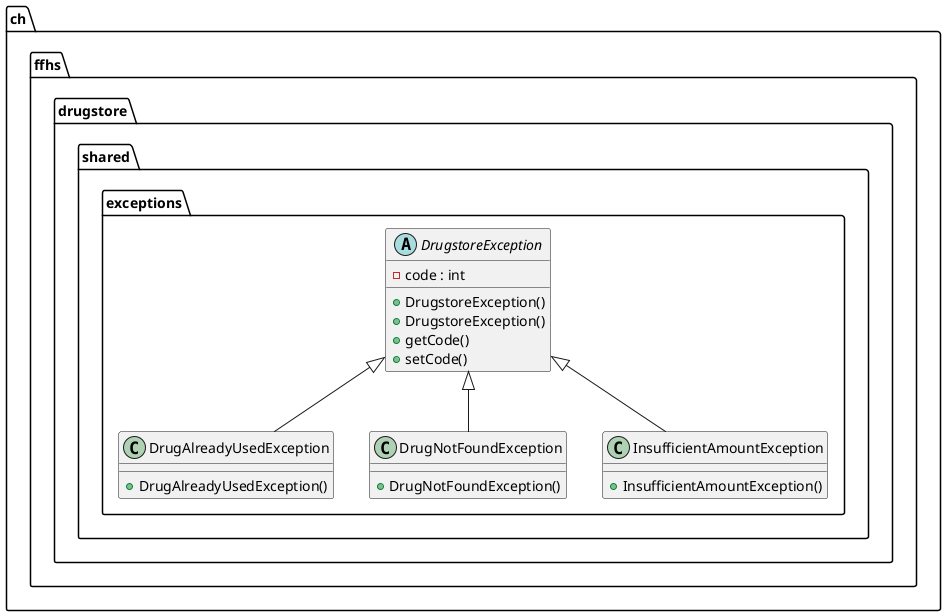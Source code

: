 @startuml

  namespace ch.ffhs.drugstore {
    namespace shared.exceptions {
      class ch.ffhs.drugstore.shared.exceptions.DrugAlreadyUsedException {
          + DrugAlreadyUsedException()
      }
    }
  }
  

  namespace ch.ffhs.drugstore {
    namespace shared.exceptions {
      class ch.ffhs.drugstore.shared.exceptions.DrugNotFoundException {
          + DrugNotFoundException()
      }
    }
  }
  

  namespace ch.ffhs.drugstore {
    namespace shared.exceptions {
      abstract class ch.ffhs.drugstore.shared.exceptions.DrugstoreException {
          - code : int
          + DrugstoreException()
          + DrugstoreException()
          + getCode()
          + setCode()
      }
    }
  }
  

  namespace ch.ffhs.drugstore {
    namespace shared.exceptions {
      class ch.ffhs.drugstore.shared.exceptions.InsufficientAmountException {
          + InsufficientAmountException()
      }
    }
  }
  

  ch.ffhs.drugstore.shared.exceptions.DrugAlreadyUsedException -up-|> ch.ffhs.drugstore.shared.exceptions.DrugstoreException
  ch.ffhs.drugstore.shared.exceptions.DrugNotFoundException -up-|> ch.ffhs.drugstore.shared.exceptions.DrugstoreException
  ch.ffhs.drugstore.shared.exceptions.InsufficientAmountException -up-|> ch.ffhs.drugstore.shared.exceptions.DrugstoreException


@enduml
